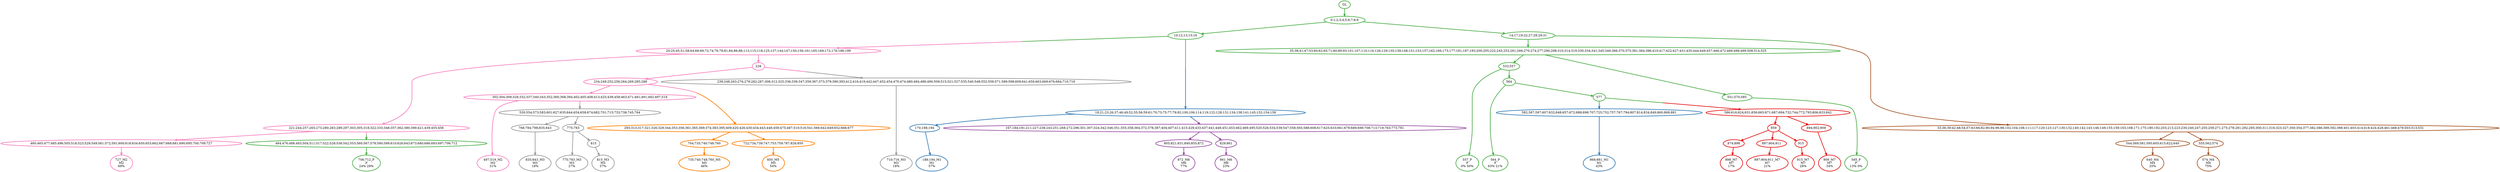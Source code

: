 digraph T {
	{
		rank=same
		56 [penwidth=3,colorscheme=set19,color=3,label="706;712_P\nP\n24% 29%"]
		52 [penwidth=3,colorscheme=set19,color=3,label="557_P\nP\n0% 50%"]
		50 [penwidth=3,colorscheme=set19,color=3,label="564_P\nP\n63% 21%"]
		48 [penwidth=3,colorscheme=set19,color=3,label="585_P\nP\n13% 0%"]
		46 [penwidth=3,colorscheme=set19,color=2,label="188;194_M1\nM1\n57%"]
		44 [penwidth=3,colorscheme=set19,color=2,label="868;881_M1\nM1\n43%"]
		42 [penwidth=3,colorscheme=set19,color=8,label="727_M2\nM2\n69%"]
		38 [penwidth=3,colorscheme=set19,color=8,label="497;519_M2\nM2\n31%"]
		36 [penwidth=3,colorscheme=set19,color=9,label="835;843_M3\nM3\n18%"]
		34 [penwidth=3,colorscheme=set19,color=9,label="775;783_M3\nM3\n27%"]
		32 [penwidth=3,colorscheme=set19,color=9,label="815_M3\nM3\n37%"]
		31 [penwidth=3,colorscheme=set19,color=9,label="710;716_M3\nM3\n18%"]
		29 [penwidth=3,colorscheme=set19,color=7,label="640_M4\nM4\n25%"]
		27 [penwidth=3,colorscheme=set19,color=7,label="574_M4\nM4\n75%"]
		25 [penwidth=3,colorscheme=set19,color=5,label="735;740;748;760_M5\nM5\n46%"]
		23 [penwidth=3,colorscheme=set19,color=5,label="850_M5\nM5\n54%"]
		21 [penwidth=3,colorscheme=set19,color=4,label="872_M6\nM6\n77%"]
		19 [penwidth=3,colorscheme=set19,color=4,label="861_M6\nM6\n23%"]
		16 [penwidth=3,colorscheme=set19,color=1,label="898_M7\nM7\n17%"]
		14 [penwidth=3,colorscheme=set19,color=1,label="897;904;911_M7\nM7\n21%"]
		12 [penwidth=3,colorscheme=set19,color=1,label="915_M7\nM7\n28%"]
		10 [penwidth=3,colorscheme=set19,color=1,label="909_M7\nM7\n34%"]
	}
	60 [penwidth=3,colorscheme=set19,color=3,label="GL"]
	59 [penwidth=3,colorscheme=set19,color=3,label="0;1;2;3;4;5;6;7;8;9"]
	58 [penwidth=3,colorscheme=set19,color=3,label="10;12;13;15;16"]
	57 [penwidth=3,colorscheme=set19,color=8,label="221;244;257;265;273;280;283;289;297;303;305;318;322;333;348;357;362;380;399;421;439;455;456"]
	55 [penwidth=3,colorscheme=set19,color=3,label="14;17;19;22;27;28;29;31"]
	54 [penwidth=3,colorscheme=set19,color=3,label="35;38;41;47;53;60;62;65;71;80;89;93;101;107;110;116;126;129;135;139;148;151;153;157;162;166;173;177;181;187;193;200;205;222;245;253;261;266;270;274;277;290;298;310;314;319;330;334;341;345;349;366;370;375;381;384;396;410;417;422;427;431;435;444;449;457;466;472;489;498;499;508;514;525"]
	53 [penwidth=3,colorscheme=set19,color=3,label="533;557"]
	51 [penwidth=3,colorscheme=set19,color=3,label="564"]
	49 [penwidth=3,colorscheme=set19,color=3,label="551;570;585"]
	47 [penwidth=3,colorscheme=set19,color=2,label="170;188;194"]
	45 [penwidth=3,colorscheme=set19,color=3,label="577"]
	43 [penwidth=3,colorscheme=set19,color=8,label="460;465;477;485;496;505;518;523;529;549;561;572;591;600;618;634;650;653;662;667;668;681;690;695;700;709;727"]
	41 [penwidth=3,colorscheme=set19,color=8,label="228"]
	40 [penwidth=3,colorscheme=set19,color=8,label="234;249;252;256;264;269;285;288"]
	39 [penwidth=3,colorscheme=set19,color=8,label="302;304;309;328;332;337;340;343;352;360;368;394;402;405;408;413;425;438;458;463;471;481;491;492;497;519"]
	37 [penwidth=3,colorscheme=set19,color=9,label="768;784;798;835;843"]
	35 [penwidth=3,colorscheme=set19,color=9,label="775;783"]
	33 [penwidth=3,colorscheme=set19,color=9,label="815"]
	30 [penwidth=3,colorscheme=set19,color=7,label="544;569;581;595;605;615;622;640"]
	28 [penwidth=3,colorscheme=set19,color=7,label="555;562;574"]
	26 [penwidth=3,colorscheme=set19,color=5,label="704;735;740;748;760"]
	24 [penwidth=3,colorscheme=set19,color=5,label="722;734;739;747;753;759;787;826;850"]
	22 [penwidth=3,colorscheme=set19,color=4,label="805;821;831;840;855;872"]
	20 [penwidth=3,colorscheme=set19,color=4,label="829;861"]
	18 [penwidth=3,colorscheme=set19,color=1,label="859"]
	17 [penwidth=3,colorscheme=set19,color=1,label="874;898"]
	15 [penwidth=3,colorscheme=set19,color=1,label="897;904;911"]
	13 [penwidth=3,colorscheme=set19,color=1,label="915"]
	11 [penwidth=3,colorscheme=set19,color=1,label="894;902;909"]
	9 [penwidth=3,colorscheme=set19,color=9,label="530;554;573;583;601;627;635;644;654;658;674;682;701;715;733;738;745;764"]
	8 [penwidth=3,colorscheme=set19,color=3,label="464;476;488;493;504;511;517;522;528;536;542;553;560;567;578;590;599;610;626;643;673;680;686;693;697;706;712"]
	7 [penwidth=3,colorscheme=set19,color=5,label="293;313;317;321;326;329;344;353;356;361;365;369;374;383;395;409;420;426;430;434;443;448;459;475;487;510;516;541;566;642;649;652;666;677"]
	6 [penwidth=3,colorscheme=set19,color=9,label="239;248;263;276;279;282;287;308;312;325;336;339;347;359;367;373;379;390;393;412;416;419;442;447;452;454;470;474;480;484;486;490;509;515;521;527;535;540;548;552;559;571;589;598;609;641;659;663;669;676;684;710;716"]
	5 [penwidth=3,colorscheme=set19,color=4,label="167;184;191;211;227;238;243;251;268;272;296;301;307;324;342;346;351;355;358;364;372;378;387;404;407;411;415;429;433;437;441;446;451;453;462;469;495;520;526;534;539;547;558;565;588;608;617;625;633;661;679;689;699;708;713;719;763;773;781"]
	4 [penwidth=3,colorscheme=set19,color=2,label="582;587;597;607;632;648;657;672;688;698;707;725;752;757;767;794;807;814;834;849;860;868;881"]
	3 [penwidth=3,colorscheme=set19,color=1,label="586;616;624;631;656;665;671;687;694;732;744;772;793;806;833;842"]
	2 [penwidth=3,colorscheme=set19,color=7,label="33;36;39;42;48;54;57;63;66;82;90;94;96;98;102;104;108;111;117;120;123;127;130;132;140;142;143;146;149;155;159;163;168;171;175;180;192;203;213;223;230;240;247;255;259;271;275;278;281;292;295;300;311;316;323;327;350;354;377;382;386;389;392;398;401;403;414;418;424;428;461;468;479;503;513;531"]
	1 [penwidth=3,colorscheme=set19,color=8,label="20;25;45;51;58;64;68;69;72;74;76;78;81;84;86;88;113;115;118;125;137;144;147;150;156;161;165;169;172;176;186;199"]
	0 [penwidth=3,colorscheme=set19,color=2,label="18;21;23;26;37;46;49;52;55;56;59;61;70;73;75;77;79;92;100;106;114;119;122;128;131;134;138;141;145;152;154;158"]
	60 -> 59 [penwidth=3,colorscheme=set19,color=3]
	59 -> 55 [penwidth=3,colorscheme=set19,color=3]
	59 -> 58 [penwidth=3,colorscheme=set19,color=3]
	58 -> 0 [penwidth=3,colorscheme=set19,color="3;0.5:2"]
	58 -> 1 [penwidth=3,colorscheme=set19,color="3;0.5:8"]
	57 -> 43 [penwidth=3,colorscheme=set19,color=8]
	57 -> 8 [penwidth=3,colorscheme=set19,color="8;0.5:3"]
	55 -> 54 [penwidth=3,colorscheme=set19,color=3]
	55 -> 2 [penwidth=3,colorscheme=set19,color="3;0.5:7"]
	54 -> 49 [penwidth=3,colorscheme=set19,color=3]
	54 -> 53 [penwidth=3,colorscheme=set19,color=3]
	53 -> 52 [penwidth=3,colorscheme=set19,color=3]
	53 -> 51 [penwidth=3,colorscheme=set19,color=3]
	51 -> 50 [penwidth=3,colorscheme=set19,color=3]
	51 -> 45 [penwidth=3,colorscheme=set19,color=3]
	49 -> 48 [penwidth=3,colorscheme=set19,color=3]
	47 -> 46 [penwidth=3,colorscheme=set19,color=2]
	45 -> 3 [penwidth=3,colorscheme=set19,color="3;0.5:1"]
	45 -> 4 [penwidth=3,colorscheme=set19,color="3;0.5:2"]
	43 -> 42 [penwidth=3,colorscheme=set19,color=8]
	41 -> 40 [penwidth=3,colorscheme=set19,color=8]
	41 -> 6 [penwidth=3,colorscheme=set19,color="8;0.5:9"]
	40 -> 39 [penwidth=3,colorscheme=set19,color=8]
	40 -> 7 [penwidth=3,colorscheme=set19,color="8;0.5:5"]
	39 -> 38 [penwidth=3,colorscheme=set19,color=8]
	39 -> 9 [penwidth=3,colorscheme=set19,color="8;0.5:9"]
	37 -> 36 [penwidth=3,colorscheme=set19,color=9]
	35 -> 34 [penwidth=3,colorscheme=set19,color=9]
	35 -> 33 [penwidth=3,colorscheme=set19,color=9]
	33 -> 32 [penwidth=3,colorscheme=set19,color=9]
	30 -> 29 [penwidth=3,colorscheme=set19,color=7]
	28 -> 27 [penwidth=3,colorscheme=set19,color=7]
	26 -> 25 [penwidth=3,colorscheme=set19,color=5]
	24 -> 23 [penwidth=3,colorscheme=set19,color=5]
	22 -> 21 [penwidth=3,colorscheme=set19,color=4]
	20 -> 19 [penwidth=3,colorscheme=set19,color=4]
	18 -> 15 [penwidth=3,colorscheme=set19,color=1]
	18 -> 13 [penwidth=3,colorscheme=set19,color=1]
	18 -> 17 [penwidth=3,colorscheme=set19,color=1]
	17 -> 16 [penwidth=3,colorscheme=set19,color=1]
	15 -> 14 [penwidth=3,colorscheme=set19,color=1]
	13 -> 12 [penwidth=3,colorscheme=set19,color=1]
	11 -> 10 [penwidth=3,colorscheme=set19,color=1]
	9 -> 37 [penwidth=3,colorscheme=set19,color=9]
	9 -> 35 [penwidth=3,colorscheme=set19,color=9]
	8 -> 56 [penwidth=3,colorscheme=set19,color=3]
	7 -> 26 [penwidth=3,colorscheme=set19,color=5]
	7 -> 24 [penwidth=3,colorscheme=set19,color=5]
	6 -> 31 [penwidth=3,colorscheme=set19,color=9]
	5 -> 22 [penwidth=3,colorscheme=set19,color=4]
	5 -> 20 [penwidth=3,colorscheme=set19,color=4]
	4 -> 44 [penwidth=3,colorscheme=set19,color=2]
	3 -> 18 [penwidth=3,colorscheme=set19,color=1]
	3 -> 11 [penwidth=3,colorscheme=set19,color=1]
	2 -> 30 [penwidth=3,colorscheme=set19,color=7]
	2 -> 28 [penwidth=3,colorscheme=set19,color=7]
	1 -> 57 [penwidth=3,colorscheme=set19,color=8]
	1 -> 41 [penwidth=3,colorscheme=set19,color=8]
	0 -> 47 [penwidth=3,colorscheme=set19,color=2]
	0 -> 5 [penwidth=3,colorscheme=set19,color="2;0.5:4"]
}
